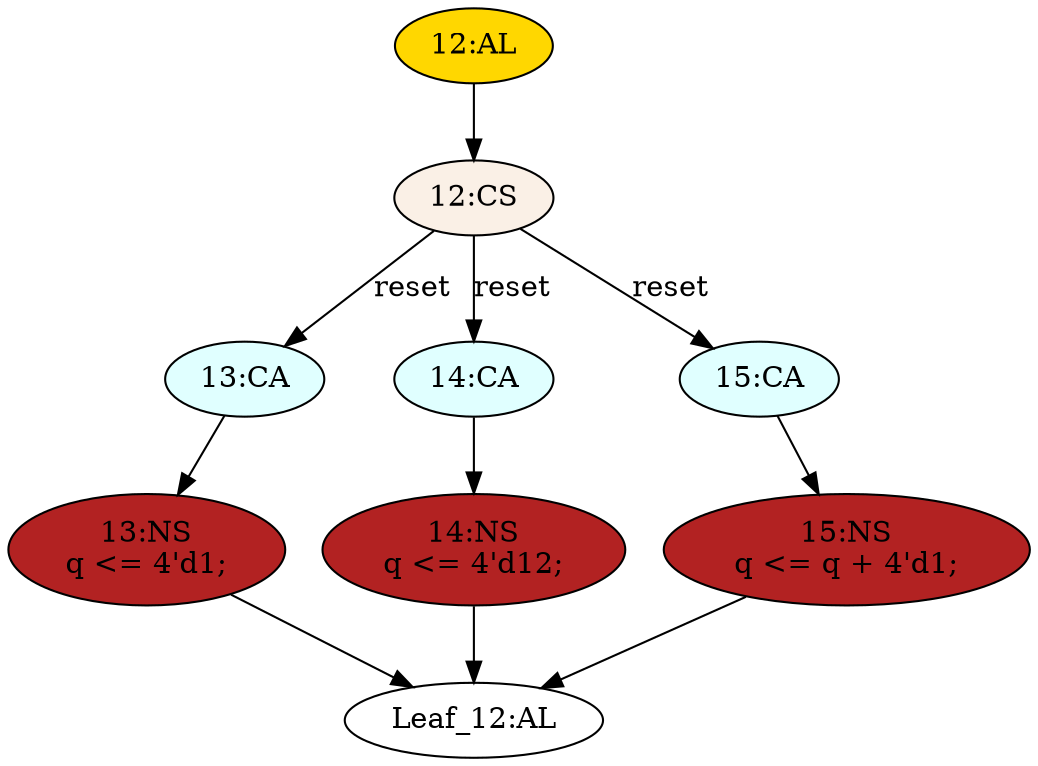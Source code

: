 strict digraph "" {
	node [label="\N"];
	"13:CA"	[ast="<pyverilog.vparser.ast.Case object at 0x7f2e6a4b1210>",
		fillcolor=lightcyan,
		label="13:CA",
		statements="[]",
		style=filled,
		typ=Case];
	"13:NS"	[ast="<pyverilog.vparser.ast.NonblockingSubstitution object at 0x7f2e6a4b1350>",
		fillcolor=firebrick,
		label="13:NS
q <= 4'd1;",
		statements="[<pyverilog.vparser.ast.NonblockingSubstitution object at 0x7f2e6a4b1350>]",
		style=filled,
		typ=NonblockingSubstitution];
	"13:CA" -> "13:NS"	[cond="[]",
		lineno=None];
	"14:CA"	[ast="<pyverilog.vparser.ast.Case object at 0x7f2e6a4b1590>",
		fillcolor=lightcyan,
		label="14:CA",
		statements="[]",
		style=filled,
		typ=Case];
	"14:NS"	[ast="<pyverilog.vparser.ast.NonblockingSubstitution object at 0x7f2e6a4b1610>",
		fillcolor=firebrick,
		label="14:NS
q <= 4'd12;",
		statements="[<pyverilog.vparser.ast.NonblockingSubstitution object at 0x7f2e6a4b1610>]",
		style=filled,
		typ=NonblockingSubstitution];
	"14:CA" -> "14:NS"	[cond="[]",
		lineno=None];
	"15:NS"	[ast="<pyverilog.vparser.ast.NonblockingSubstitution object at 0x7f2e6a4b1790>",
		fillcolor=firebrick,
		label="15:NS
q <= q + 4'd1;",
		statements="[<pyverilog.vparser.ast.NonblockingSubstitution object at 0x7f2e6a4b1790>]",
		style=filled,
		typ=NonblockingSubstitution];
	"Leaf_12:AL"	[def_var="['q']",
		label="Leaf_12:AL"];
	"15:NS" -> "Leaf_12:AL"	[cond="[]",
		lineno=None];
	"12:CS"	[ast="<pyverilog.vparser.ast.CaseStatement object at 0x7f2e6a4b14d0>",
		fillcolor=linen,
		label="12:CS",
		statements="[]",
		style=filled,
		typ=CaseStatement];
	"12:CS" -> "13:CA"	[cond="['reset']",
		label=reset,
		lineno=12];
	"12:CS" -> "14:CA"	[cond="['reset']",
		label=reset,
		lineno=12];
	"15:CA"	[ast="<pyverilog.vparser.ast.Case object at 0x7f2e6a4b1750>",
		fillcolor=lightcyan,
		label="15:CA",
		statements="[]",
		style=filled,
		typ=Case];
	"12:CS" -> "15:CA"	[cond="['reset']",
		label=reset,
		lineno=12];
	"13:NS" -> "Leaf_12:AL"	[cond="[]",
		lineno=None];
	"12:AL"	[ast="<pyverilog.vparser.ast.Always object at 0x7f2e6a4b19d0>",
		clk_sens=True,
		fillcolor=gold,
		label="12:AL",
		sens="['clk']",
		statements="[]",
		style=filled,
		typ=Always,
		use_var="['reset', 'q']"];
	"12:AL" -> "12:CS"	[cond="[]",
		lineno=None];
	"14:NS" -> "Leaf_12:AL"	[cond="[]",
		lineno=None];
	"15:CA" -> "15:NS"	[cond="[]",
		lineno=None];
}
